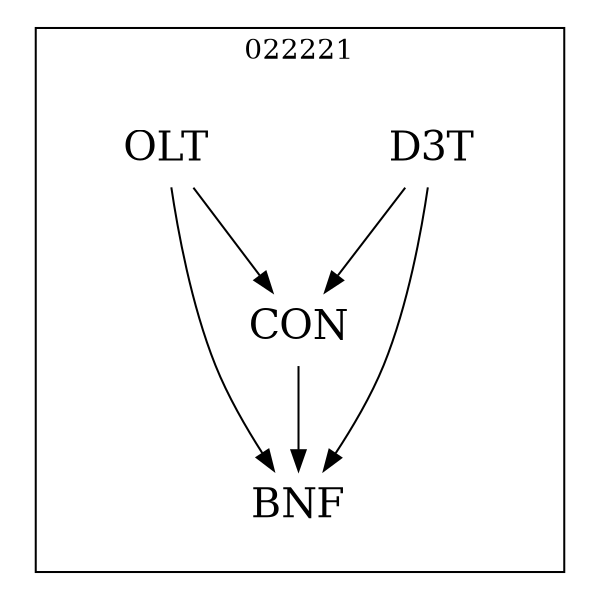 strict digraph DAGS {
	size = "4,4!" ; ratio ="fill"; subgraph cluster_0{
			labeldoc = "t";
			label = "022221";node	[label= CON, shape = plaintext, fontsize=20] CON;node	[label= BNF, shape = plaintext, fontsize=20] BNF;node	[label= D3T, shape = plaintext, fontsize=20] D3T;node	[label= OLT, shape = plaintext, fontsize=20] OLT;
CON->BNF;
D3T->CON;
D3T->BNF;
OLT->CON;
OLT->BNF;
	}}